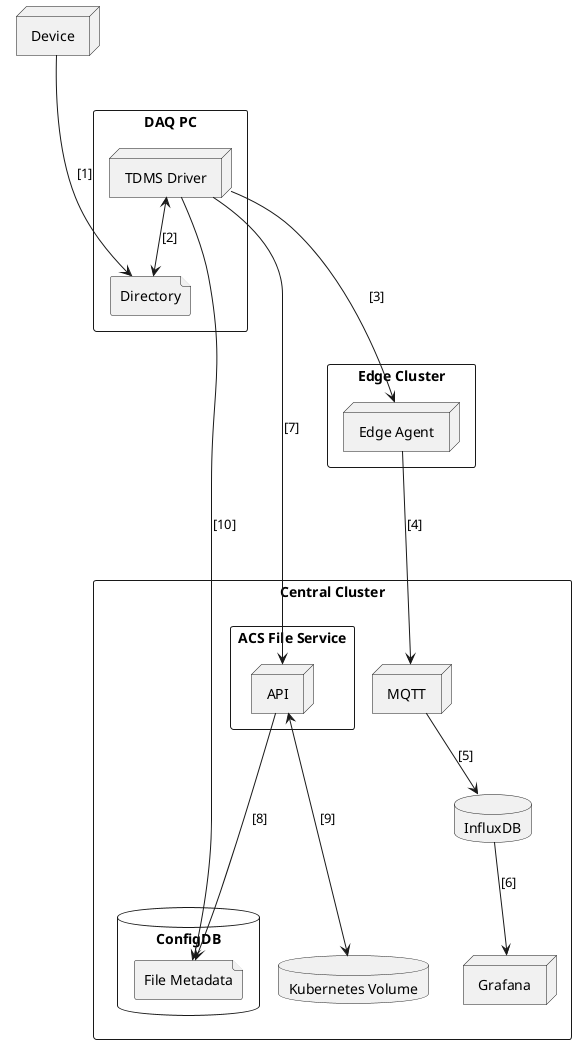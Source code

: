 @startuml
node "Device" as device

together {
    rectangle "Central Cluster" {
        database "ConfigDB" as configdb {
            file "File Metadata" as metadata
        }

        database "InfluxDB" as influx

        database "Kubernetes Volume" as kvolume


        rectangle "ACS File Service" as fservice {
            node "API" as fsapi
        }

        node "MQTT" as mqtt

        node "Grafana" as grafana

    }

     rectangle "DAQ PC" {
          node "TDMS Driver" as fdriver
          file "Directory" as dir
     }
     
     rectangle "Edge Cluster" {
                   node "Edge Agent" as fagent
               }
}

device ---> dir : [1]

fdriver <--> dir : [2]

fdriver ---> fagent : [3]

fagent ---> mqtt: [4]

mqtt --> influx: [5]

influx --> grafana: [6]

fdriver ---> fsapi: [7]

fsapi ---> metadata: [8]

fsapi <---> kvolume: [9]

fdriver --> metadata: [10]
@enduml

